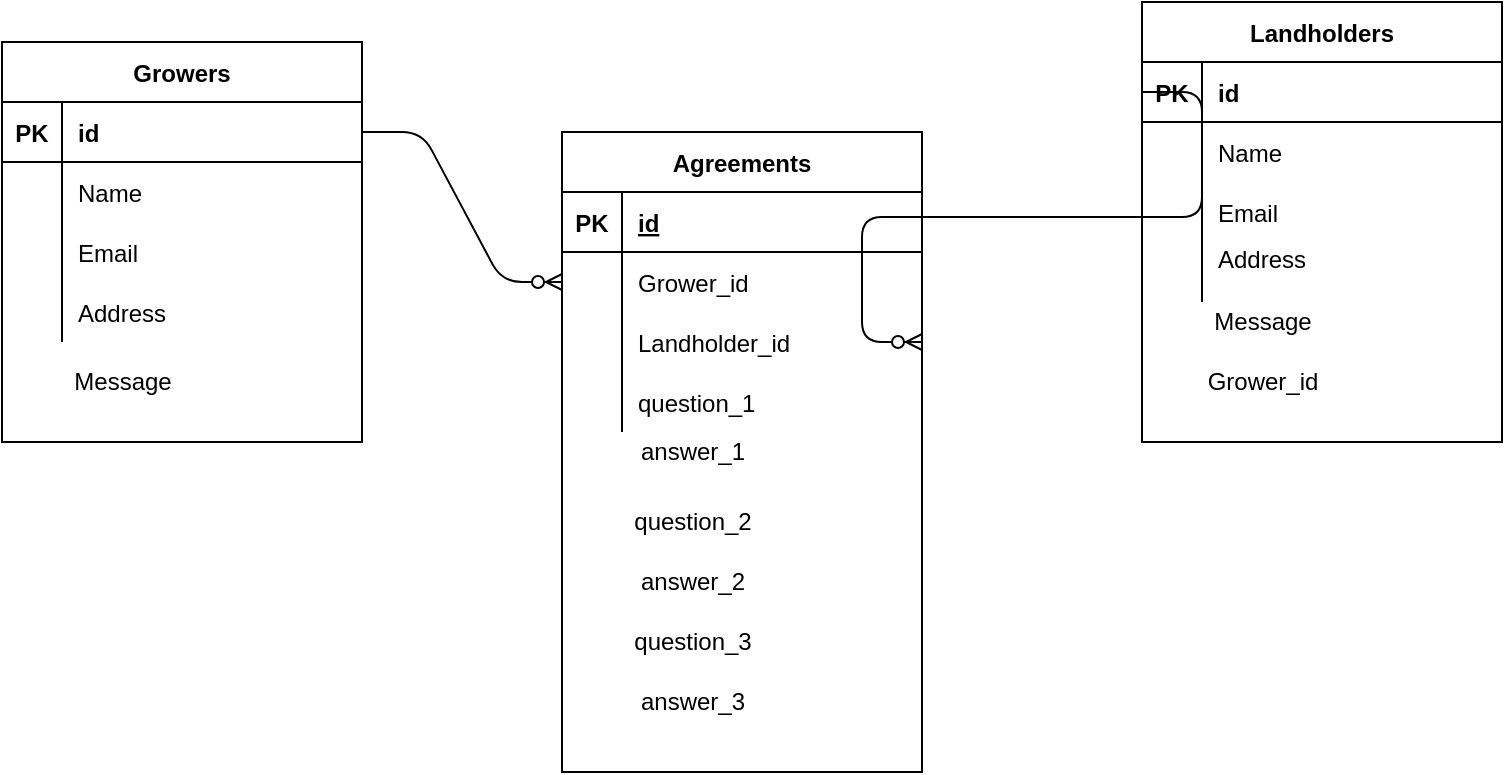<mxfile version="13.8.0" type="github">
  <diagram id="qdNgiBCMRz31LOrhPPLP" name="Page-1">
    <mxGraphModel dx="782" dy="469" grid="1" gridSize="10" guides="1" tooltips="1" connect="1" arrows="1" fold="1" page="1" pageScale="1" pageWidth="850" pageHeight="1100" math="0" shadow="0">
      <root>
        <mxCell id="0" />
        <mxCell id="1" parent="0" />
        <mxCell id="hEXWpXsc2f7pSJOhuXss-27" value="Message" style="text;html=1;align=center;verticalAlign=middle;resizable=0;points=[];autosize=1;" parent="1" vertex="1">
          <mxGeometry x="670" y="190" width="60" height="20" as="geometry" />
        </mxCell>
        <mxCell id="hEXWpXsc2f7pSJOhuXss-28" value="Message" style="text;html=1;align=center;verticalAlign=middle;resizable=0;points=[];autosize=1;" parent="1" vertex="1">
          <mxGeometry x="100" y="220" width="60" height="20" as="geometry" />
        </mxCell>
        <mxCell id="hEXWpXsc2f7pSJOhuXss-30" value="Grower_id" style="text;html=1;align=center;verticalAlign=middle;resizable=0;points=[];autosize=1;" parent="1" vertex="1">
          <mxGeometry x="665" y="220" width="70" height="20" as="geometry" />
        </mxCell>
        <mxCell id="hEXWpXsc2f7pSJOhuXss-1" value="Landholders" style="shape=table;startSize=30;container=1;collapsible=1;childLayout=tableLayout;fixedRows=1;rowLines=0;fontStyle=1;align=center;resizeLast=1;" parent="1" vertex="1">
          <mxGeometry x="640" y="40" width="180" height="220" as="geometry" />
        </mxCell>
        <mxCell id="hEXWpXsc2f7pSJOhuXss-2" value="" style="shape=partialRectangle;collapsible=0;dropTarget=0;pointerEvents=0;fillColor=none;top=0;left=0;bottom=1;right=0;points=[[0,0.5],[1,0.5]];portConstraint=eastwest;" parent="hEXWpXsc2f7pSJOhuXss-1" vertex="1">
          <mxGeometry y="30" width="180" height="30" as="geometry" />
        </mxCell>
        <mxCell id="hEXWpXsc2f7pSJOhuXss-3" value="PK" style="shape=partialRectangle;connectable=0;fillColor=none;top=0;left=0;bottom=0;right=0;fontStyle=1;overflow=hidden;" parent="hEXWpXsc2f7pSJOhuXss-2" vertex="1">
          <mxGeometry width="30" height="30" as="geometry" />
        </mxCell>
        <mxCell id="hEXWpXsc2f7pSJOhuXss-4" value="id" style="shape=partialRectangle;connectable=0;fillColor=none;top=0;left=0;bottom=0;right=0;align=left;spacingLeft=6;fontStyle=1;overflow=hidden;" parent="hEXWpXsc2f7pSJOhuXss-2" vertex="1">
          <mxGeometry x="30" width="150" height="30" as="geometry" />
        </mxCell>
        <mxCell id="hEXWpXsc2f7pSJOhuXss-5" value="" style="shape=partialRectangle;collapsible=0;dropTarget=0;pointerEvents=0;fillColor=none;top=0;left=0;bottom=0;right=0;points=[[0,0.5],[1,0.5]];portConstraint=eastwest;" parent="hEXWpXsc2f7pSJOhuXss-1" vertex="1">
          <mxGeometry y="60" width="180" height="30" as="geometry" />
        </mxCell>
        <mxCell id="hEXWpXsc2f7pSJOhuXss-6" value="" style="shape=partialRectangle;connectable=0;fillColor=none;top=0;left=0;bottom=0;right=0;editable=1;overflow=hidden;" parent="hEXWpXsc2f7pSJOhuXss-5" vertex="1">
          <mxGeometry width="30" height="30" as="geometry" />
        </mxCell>
        <mxCell id="hEXWpXsc2f7pSJOhuXss-7" value="Name" style="shape=partialRectangle;connectable=0;fillColor=none;top=0;left=0;bottom=0;right=0;align=left;spacingLeft=6;overflow=hidden;" parent="hEXWpXsc2f7pSJOhuXss-5" vertex="1">
          <mxGeometry x="30" width="150" height="30" as="geometry" />
        </mxCell>
        <mxCell id="hEXWpXsc2f7pSJOhuXss-8" value="" style="shape=partialRectangle;collapsible=0;dropTarget=0;pointerEvents=0;fillColor=none;top=0;left=0;bottom=0;right=0;points=[[0,0.5],[1,0.5]];portConstraint=eastwest;" parent="hEXWpXsc2f7pSJOhuXss-1" vertex="1">
          <mxGeometry y="90" width="180" height="30" as="geometry" />
        </mxCell>
        <mxCell id="hEXWpXsc2f7pSJOhuXss-9" value="" style="shape=partialRectangle;connectable=0;fillColor=none;top=0;left=0;bottom=0;right=0;editable=1;overflow=hidden;" parent="hEXWpXsc2f7pSJOhuXss-8" vertex="1">
          <mxGeometry width="30" height="30" as="geometry" />
        </mxCell>
        <mxCell id="hEXWpXsc2f7pSJOhuXss-10" value="Email" style="shape=partialRectangle;connectable=0;fillColor=none;top=0;left=0;bottom=0;right=0;align=left;spacingLeft=6;overflow=hidden;" parent="hEXWpXsc2f7pSJOhuXss-8" vertex="1">
          <mxGeometry x="30" width="150" height="30" as="geometry" />
        </mxCell>
        <mxCell id="hEXWpXsc2f7pSJOhuXss-11" value="" style="shape=partialRectangle;collapsible=0;dropTarget=0;pointerEvents=0;fillColor=none;top=0;left=0;bottom=0;right=0;points=[[0,0.5],[1,0.5]];portConstraint=eastwest;" parent="hEXWpXsc2f7pSJOhuXss-1" vertex="1">
          <mxGeometry y="120" width="180" height="30" as="geometry" />
        </mxCell>
        <mxCell id="hEXWpXsc2f7pSJOhuXss-12" value="" style="shape=partialRectangle;connectable=0;fillColor=none;top=0;left=0;bottom=0;right=0;editable=1;overflow=hidden;" parent="hEXWpXsc2f7pSJOhuXss-11" vertex="1">
          <mxGeometry width="30" height="30" as="geometry" />
        </mxCell>
        <mxCell id="hEXWpXsc2f7pSJOhuXss-13" value="Address&#xa;" style="shape=partialRectangle;connectable=0;fillColor=none;top=0;left=0;bottom=0;right=0;align=left;spacingLeft=6;overflow=hidden;" parent="hEXWpXsc2f7pSJOhuXss-11" vertex="1">
          <mxGeometry x="30" width="150" height="30" as="geometry" />
        </mxCell>
        <mxCell id="hEXWpXsc2f7pSJOhuXss-14" value="Growers" style="shape=table;startSize=30;container=1;collapsible=1;childLayout=tableLayout;fixedRows=1;rowLines=0;fontStyle=1;align=center;resizeLast=1;" parent="1" vertex="1">
          <mxGeometry x="70" y="60" width="180" height="200" as="geometry" />
        </mxCell>
        <mxCell id="hEXWpXsc2f7pSJOhuXss-15" value="" style="shape=partialRectangle;collapsible=0;dropTarget=0;pointerEvents=0;fillColor=none;top=0;left=0;bottom=1;right=0;points=[[0,0.5],[1,0.5]];portConstraint=eastwest;" parent="hEXWpXsc2f7pSJOhuXss-14" vertex="1">
          <mxGeometry y="30" width="180" height="30" as="geometry" />
        </mxCell>
        <mxCell id="hEXWpXsc2f7pSJOhuXss-16" value="PK" style="shape=partialRectangle;connectable=0;fillColor=none;top=0;left=0;bottom=0;right=0;fontStyle=1;overflow=hidden;" parent="hEXWpXsc2f7pSJOhuXss-15" vertex="1">
          <mxGeometry width="30" height="30" as="geometry" />
        </mxCell>
        <mxCell id="hEXWpXsc2f7pSJOhuXss-17" value="id" style="shape=partialRectangle;connectable=0;fillColor=none;top=0;left=0;bottom=0;right=0;align=left;spacingLeft=6;fontStyle=1;overflow=hidden;" parent="hEXWpXsc2f7pSJOhuXss-15" vertex="1">
          <mxGeometry x="30" width="150" height="30" as="geometry" />
        </mxCell>
        <mxCell id="hEXWpXsc2f7pSJOhuXss-18" value="" style="shape=partialRectangle;collapsible=0;dropTarget=0;pointerEvents=0;fillColor=none;top=0;left=0;bottom=0;right=0;points=[[0,0.5],[1,0.5]];portConstraint=eastwest;" parent="hEXWpXsc2f7pSJOhuXss-14" vertex="1">
          <mxGeometry y="60" width="180" height="30" as="geometry" />
        </mxCell>
        <mxCell id="hEXWpXsc2f7pSJOhuXss-19" value="" style="shape=partialRectangle;connectable=0;fillColor=none;top=0;left=0;bottom=0;right=0;editable=1;overflow=hidden;" parent="hEXWpXsc2f7pSJOhuXss-18" vertex="1">
          <mxGeometry width="30" height="30" as="geometry" />
        </mxCell>
        <mxCell id="hEXWpXsc2f7pSJOhuXss-20" value="Name" style="shape=partialRectangle;connectable=0;fillColor=none;top=0;left=0;bottom=0;right=0;align=left;spacingLeft=6;overflow=hidden;" parent="hEXWpXsc2f7pSJOhuXss-18" vertex="1">
          <mxGeometry x="30" width="150" height="30" as="geometry" />
        </mxCell>
        <mxCell id="hEXWpXsc2f7pSJOhuXss-21" value="" style="shape=partialRectangle;collapsible=0;dropTarget=0;pointerEvents=0;fillColor=none;top=0;left=0;bottom=0;right=0;points=[[0,0.5],[1,0.5]];portConstraint=eastwest;" parent="hEXWpXsc2f7pSJOhuXss-14" vertex="1">
          <mxGeometry y="90" width="180" height="30" as="geometry" />
        </mxCell>
        <mxCell id="hEXWpXsc2f7pSJOhuXss-22" value="" style="shape=partialRectangle;connectable=0;fillColor=none;top=0;left=0;bottom=0;right=0;editable=1;overflow=hidden;" parent="hEXWpXsc2f7pSJOhuXss-21" vertex="1">
          <mxGeometry width="30" height="30" as="geometry" />
        </mxCell>
        <mxCell id="hEXWpXsc2f7pSJOhuXss-23" value="Email" style="shape=partialRectangle;connectable=0;fillColor=none;top=0;left=0;bottom=0;right=0;align=left;spacingLeft=6;overflow=hidden;" parent="hEXWpXsc2f7pSJOhuXss-21" vertex="1">
          <mxGeometry x="30" width="150" height="30" as="geometry" />
        </mxCell>
        <mxCell id="hEXWpXsc2f7pSJOhuXss-24" value="" style="shape=partialRectangle;collapsible=0;dropTarget=0;pointerEvents=0;fillColor=none;top=0;left=0;bottom=0;right=0;points=[[0,0.5],[1,0.5]];portConstraint=eastwest;" parent="hEXWpXsc2f7pSJOhuXss-14" vertex="1">
          <mxGeometry y="120" width="180" height="30" as="geometry" />
        </mxCell>
        <mxCell id="hEXWpXsc2f7pSJOhuXss-25" value="" style="shape=partialRectangle;connectable=0;fillColor=none;top=0;left=0;bottom=0;right=0;editable=1;overflow=hidden;" parent="hEXWpXsc2f7pSJOhuXss-24" vertex="1">
          <mxGeometry width="30" height="30" as="geometry" />
        </mxCell>
        <mxCell id="hEXWpXsc2f7pSJOhuXss-26" value="Address" style="shape=partialRectangle;connectable=0;fillColor=none;top=0;left=0;bottom=0;right=0;align=left;spacingLeft=6;overflow=hidden;" parent="hEXWpXsc2f7pSJOhuXss-24" vertex="1">
          <mxGeometry x="30" width="150" height="30" as="geometry" />
        </mxCell>
        <mxCell id="hEXWpXsc2f7pSJOhuXss-63" value="answer_1" style="text;html=1;align=center;verticalAlign=middle;resizable=0;points=[];autosize=1;" parent="1" vertex="1">
          <mxGeometry x="380" y="255" width="70" height="20" as="geometry" />
        </mxCell>
        <mxCell id="hEXWpXsc2f7pSJOhuXss-77" value="question_2" style="text;html=1;align=center;verticalAlign=middle;resizable=0;points=[];autosize=1;" parent="1" vertex="1">
          <mxGeometry x="380" y="290" width="70" height="20" as="geometry" />
        </mxCell>
        <mxCell id="hEXWpXsc2f7pSJOhuXss-78" value="answer_2" style="text;html=1;align=center;verticalAlign=middle;resizable=0;points=[];autosize=1;" parent="1" vertex="1">
          <mxGeometry x="380" y="320" width="70" height="20" as="geometry" />
        </mxCell>
        <mxCell id="hEXWpXsc2f7pSJOhuXss-79" value="question_3" style="text;html=1;align=center;verticalAlign=middle;resizable=0;points=[];autosize=1;" parent="1" vertex="1">
          <mxGeometry x="380" y="350" width="70" height="20" as="geometry" />
        </mxCell>
        <mxCell id="hEXWpXsc2f7pSJOhuXss-80" value="answer_3" style="text;html=1;align=center;verticalAlign=middle;resizable=0;points=[];autosize=1;" parent="1" vertex="1">
          <mxGeometry x="380" y="380" width="70" height="20" as="geometry" />
        </mxCell>
        <mxCell id="hEXWpXsc2f7pSJOhuXss-81" value="" style="edgeStyle=entityRelationEdgeStyle;fontSize=12;html=1;endArrow=ERzeroToMany;endFill=1;exitX=1;exitY=0.5;exitDx=0;exitDy=0;" parent="1" source="hEXWpXsc2f7pSJOhuXss-15" edge="1">
          <mxGeometry width="100" height="100" relative="1" as="geometry">
            <mxPoint x="250" y="280" as="sourcePoint" />
            <mxPoint x="350" y="180" as="targetPoint" />
          </mxGeometry>
        </mxCell>
        <mxCell id="hEXWpXsc2f7pSJOhuXss-35" value="Agreements" style="shape=table;startSize=30;container=1;collapsible=1;childLayout=tableLayout;fixedRows=1;rowLines=0;fontStyle=1;align=center;resizeLast=1;" parent="1" vertex="1">
          <mxGeometry x="350" y="105" width="180" height="320" as="geometry" />
        </mxCell>
        <mxCell id="hEXWpXsc2f7pSJOhuXss-36" value="" style="shape=partialRectangle;collapsible=0;dropTarget=0;pointerEvents=0;fillColor=none;top=0;left=0;bottom=1;right=0;points=[[0,0.5],[1,0.5]];portConstraint=eastwest;" parent="hEXWpXsc2f7pSJOhuXss-35" vertex="1">
          <mxGeometry y="30" width="180" height="30" as="geometry" />
        </mxCell>
        <mxCell id="hEXWpXsc2f7pSJOhuXss-37" value="PK" style="shape=partialRectangle;connectable=0;fillColor=none;top=0;left=0;bottom=0;right=0;fontStyle=1;overflow=hidden;" parent="hEXWpXsc2f7pSJOhuXss-36" vertex="1">
          <mxGeometry width="30" height="30" as="geometry" />
        </mxCell>
        <mxCell id="hEXWpXsc2f7pSJOhuXss-38" value="id" style="shape=partialRectangle;connectable=0;fillColor=none;top=0;left=0;bottom=0;right=0;align=left;spacingLeft=6;fontStyle=5;overflow=hidden;" parent="hEXWpXsc2f7pSJOhuXss-36" vertex="1">
          <mxGeometry x="30" width="150" height="30" as="geometry" />
        </mxCell>
        <mxCell id="hEXWpXsc2f7pSJOhuXss-39" value="" style="shape=partialRectangle;collapsible=0;dropTarget=0;pointerEvents=0;fillColor=none;top=0;left=0;bottom=0;right=0;points=[[0,0.5],[1,0.5]];portConstraint=eastwest;" parent="hEXWpXsc2f7pSJOhuXss-35" vertex="1">
          <mxGeometry y="60" width="180" height="30" as="geometry" />
        </mxCell>
        <mxCell id="hEXWpXsc2f7pSJOhuXss-40" value="" style="shape=partialRectangle;connectable=0;fillColor=none;top=0;left=0;bottom=0;right=0;editable=1;overflow=hidden;" parent="hEXWpXsc2f7pSJOhuXss-39" vertex="1">
          <mxGeometry width="30" height="30" as="geometry" />
        </mxCell>
        <mxCell id="hEXWpXsc2f7pSJOhuXss-41" value="Grower_id" style="shape=partialRectangle;connectable=0;fillColor=none;top=0;left=0;bottom=0;right=0;align=left;spacingLeft=6;overflow=hidden;" parent="hEXWpXsc2f7pSJOhuXss-39" vertex="1">
          <mxGeometry x="30" width="150" height="30" as="geometry" />
        </mxCell>
        <mxCell id="hEXWpXsc2f7pSJOhuXss-42" value="" style="shape=partialRectangle;collapsible=0;dropTarget=0;pointerEvents=0;fillColor=none;top=0;left=0;bottom=0;right=0;points=[[0,0.5],[1,0.5]];portConstraint=eastwest;" parent="hEXWpXsc2f7pSJOhuXss-35" vertex="1">
          <mxGeometry y="90" width="180" height="30" as="geometry" />
        </mxCell>
        <mxCell id="hEXWpXsc2f7pSJOhuXss-43" value="" style="shape=partialRectangle;connectable=0;fillColor=none;top=0;left=0;bottom=0;right=0;editable=1;overflow=hidden;" parent="hEXWpXsc2f7pSJOhuXss-42" vertex="1">
          <mxGeometry width="30" height="30" as="geometry" />
        </mxCell>
        <mxCell id="hEXWpXsc2f7pSJOhuXss-44" value="Landholder_id" style="shape=partialRectangle;connectable=0;fillColor=none;top=0;left=0;bottom=0;right=0;align=left;spacingLeft=6;overflow=hidden;" parent="hEXWpXsc2f7pSJOhuXss-42" vertex="1">
          <mxGeometry x="30" width="150" height="30" as="geometry" />
        </mxCell>
        <mxCell id="hEXWpXsc2f7pSJOhuXss-45" value="" style="shape=partialRectangle;collapsible=0;dropTarget=0;pointerEvents=0;fillColor=none;top=0;left=0;bottom=0;right=0;points=[[0,0.5],[1,0.5]];portConstraint=eastwest;" parent="hEXWpXsc2f7pSJOhuXss-35" vertex="1">
          <mxGeometry y="120" width="180" height="30" as="geometry" />
        </mxCell>
        <mxCell id="hEXWpXsc2f7pSJOhuXss-46" value="" style="shape=partialRectangle;connectable=0;fillColor=none;top=0;left=0;bottom=0;right=0;editable=1;overflow=hidden;" parent="hEXWpXsc2f7pSJOhuXss-45" vertex="1">
          <mxGeometry width="30" height="30" as="geometry" />
        </mxCell>
        <mxCell id="hEXWpXsc2f7pSJOhuXss-47" value="question_1" style="shape=partialRectangle;connectable=0;fillColor=none;top=0;left=0;bottom=0;right=0;align=left;spacingLeft=6;overflow=hidden;" parent="hEXWpXsc2f7pSJOhuXss-45" vertex="1">
          <mxGeometry x="30" width="150" height="30" as="geometry" />
        </mxCell>
        <mxCell id="VCNYMv7ru9JvBEUB5pd6-1" value="" style="edgeStyle=entityRelationEdgeStyle;fontSize=12;html=1;endArrow=ERzeroToMany;endFill=1;exitX=0;exitY=0.5;exitDx=0;exitDy=0;" edge="1" parent="1" source="hEXWpXsc2f7pSJOhuXss-2">
          <mxGeometry width="100" height="100" relative="1" as="geometry">
            <mxPoint x="430" y="310" as="sourcePoint" />
            <mxPoint x="530" y="210" as="targetPoint" />
          </mxGeometry>
        </mxCell>
      </root>
    </mxGraphModel>
  </diagram>
</mxfile>
